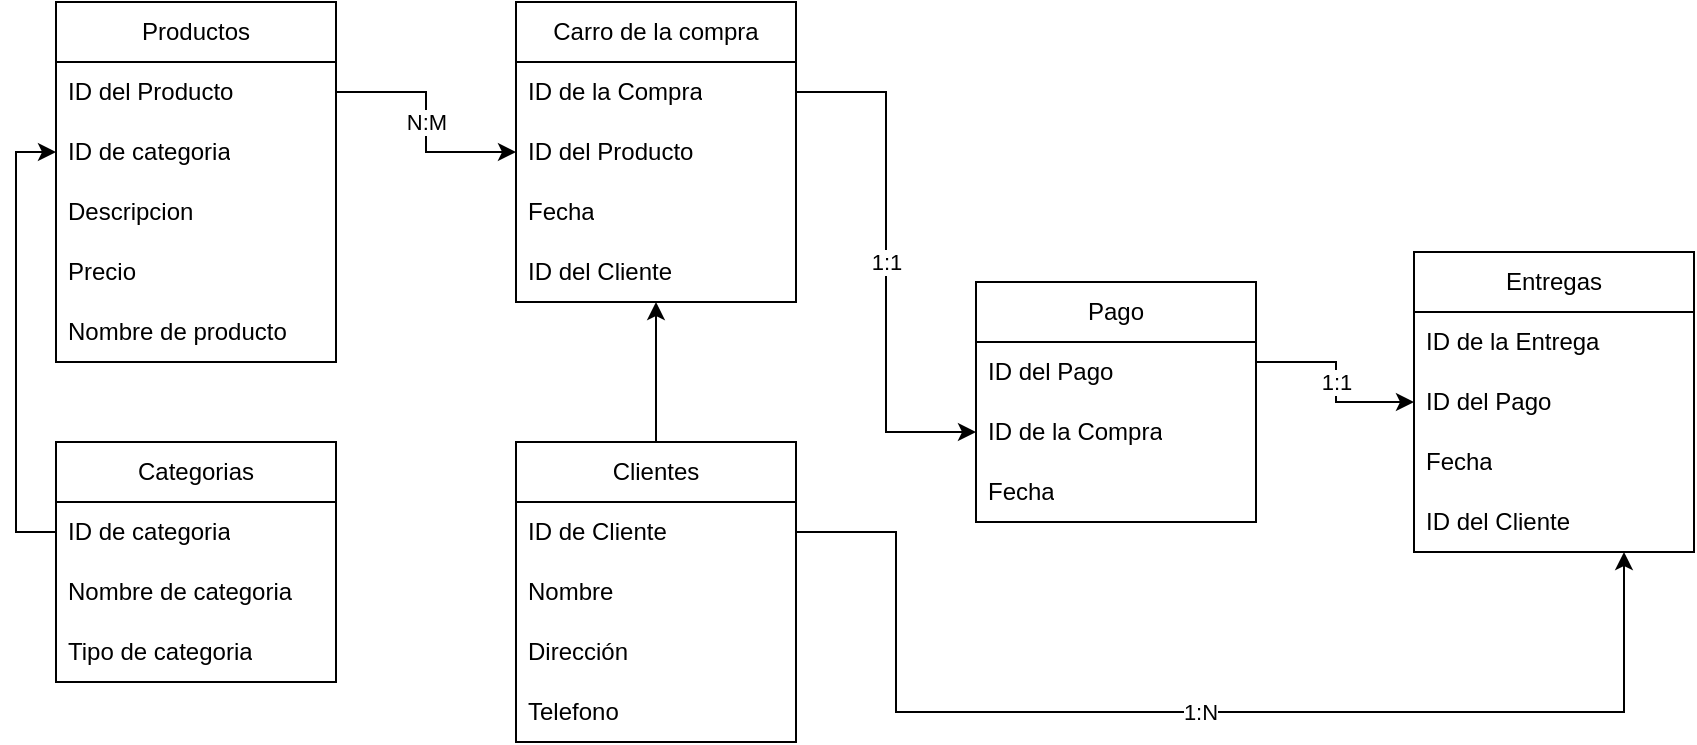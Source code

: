 <mxfile version="21.1.5" type="github">
  <diagram name="Página-1" id="9ZS-Jl-BbvdF4fHM1z0S">
    <mxGraphModel dx="1434" dy="782" grid="1" gridSize="10" guides="1" tooltips="1" connect="1" arrows="1" fold="1" page="1" pageScale="1" pageWidth="827" pageHeight="1169" math="0" shadow="0">
      <root>
        <mxCell id="0" />
        <mxCell id="1" parent="0" />
        <mxCell id="hvve4yksU9IOmXk8yyJ8-1" value="Categorias" style="swimlane;fontStyle=0;childLayout=stackLayout;horizontal=1;startSize=30;horizontalStack=0;resizeParent=1;resizeParentMax=0;resizeLast=0;collapsible=1;marginBottom=0;whiteSpace=wrap;html=1;" vertex="1" parent="1">
          <mxGeometry x="70" y="330" width="140" height="120" as="geometry" />
        </mxCell>
        <mxCell id="hvve4yksU9IOmXk8yyJ8-2" value="ID de categoria" style="text;strokeColor=none;fillColor=none;align=left;verticalAlign=middle;spacingLeft=4;spacingRight=4;overflow=hidden;points=[[0,0.5],[1,0.5]];portConstraint=eastwest;rotatable=0;whiteSpace=wrap;html=1;" vertex="1" parent="hvve4yksU9IOmXk8yyJ8-1">
          <mxGeometry y="30" width="140" height="30" as="geometry" />
        </mxCell>
        <mxCell id="hvve4yksU9IOmXk8yyJ8-3" value="Nombre de categoria" style="text;strokeColor=none;fillColor=none;align=left;verticalAlign=middle;spacingLeft=4;spacingRight=4;overflow=hidden;points=[[0,0.5],[1,0.5]];portConstraint=eastwest;rotatable=0;whiteSpace=wrap;html=1;" vertex="1" parent="hvve4yksU9IOmXk8yyJ8-1">
          <mxGeometry y="60" width="140" height="30" as="geometry" />
        </mxCell>
        <mxCell id="hvve4yksU9IOmXk8yyJ8-4" value="Tipo de categoria" style="text;strokeColor=none;fillColor=none;align=left;verticalAlign=middle;spacingLeft=4;spacingRight=4;overflow=hidden;points=[[0,0.5],[1,0.5]];portConstraint=eastwest;rotatable=0;whiteSpace=wrap;html=1;" vertex="1" parent="hvve4yksU9IOmXk8yyJ8-1">
          <mxGeometry y="90" width="140" height="30" as="geometry" />
        </mxCell>
        <mxCell id="hvve4yksU9IOmXk8yyJ8-5" value="Carro de la compra" style="swimlane;fontStyle=0;childLayout=stackLayout;horizontal=1;startSize=30;horizontalStack=0;resizeParent=1;resizeParentMax=0;resizeLast=0;collapsible=1;marginBottom=0;whiteSpace=wrap;html=1;" vertex="1" parent="1">
          <mxGeometry x="300" y="110" width="140" height="150" as="geometry" />
        </mxCell>
        <mxCell id="hvve4yksU9IOmXk8yyJ8-6" value="ID de la Compra" style="text;strokeColor=none;fillColor=none;align=left;verticalAlign=middle;spacingLeft=4;spacingRight=4;overflow=hidden;points=[[0,0.5],[1,0.5]];portConstraint=eastwest;rotatable=0;whiteSpace=wrap;html=1;" vertex="1" parent="hvve4yksU9IOmXk8yyJ8-5">
          <mxGeometry y="30" width="140" height="30" as="geometry" />
        </mxCell>
        <mxCell id="hvve4yksU9IOmXk8yyJ8-39" value="ID del Producto" style="text;strokeColor=none;fillColor=none;align=left;verticalAlign=middle;spacingLeft=4;spacingRight=4;overflow=hidden;points=[[0,0.5],[1,0.5]];portConstraint=eastwest;rotatable=0;whiteSpace=wrap;html=1;" vertex="1" parent="hvve4yksU9IOmXk8yyJ8-5">
          <mxGeometry y="60" width="140" height="30" as="geometry" />
        </mxCell>
        <mxCell id="hvve4yksU9IOmXk8yyJ8-8" value="Fecha" style="text;strokeColor=none;fillColor=none;align=left;verticalAlign=middle;spacingLeft=4;spacingRight=4;overflow=hidden;points=[[0,0.5],[1,0.5]];portConstraint=eastwest;rotatable=0;whiteSpace=wrap;html=1;" vertex="1" parent="hvve4yksU9IOmXk8yyJ8-5">
          <mxGeometry y="90" width="140" height="30" as="geometry" />
        </mxCell>
        <mxCell id="hvve4yksU9IOmXk8yyJ8-7" value="ID del Cliente" style="text;strokeColor=none;fillColor=none;align=left;verticalAlign=middle;spacingLeft=4;spacingRight=4;overflow=hidden;points=[[0,0.5],[1,0.5]];portConstraint=eastwest;rotatable=0;whiteSpace=wrap;html=1;" vertex="1" parent="hvve4yksU9IOmXk8yyJ8-5">
          <mxGeometry y="120" width="140" height="30" as="geometry" />
        </mxCell>
        <mxCell id="hvve4yksU9IOmXk8yyJ8-9" value="Entregas" style="swimlane;fontStyle=0;childLayout=stackLayout;horizontal=1;startSize=30;horizontalStack=0;resizeParent=1;resizeParentMax=0;resizeLast=0;collapsible=1;marginBottom=0;whiteSpace=wrap;html=1;" vertex="1" parent="1">
          <mxGeometry x="749" y="235" width="140" height="150" as="geometry" />
        </mxCell>
        <mxCell id="hvve4yksU9IOmXk8yyJ8-10" value="ID de la Entrega" style="text;strokeColor=none;fillColor=none;align=left;verticalAlign=middle;spacingLeft=4;spacingRight=4;overflow=hidden;points=[[0,0.5],[1,0.5]];portConstraint=eastwest;rotatable=0;whiteSpace=wrap;html=1;" vertex="1" parent="hvve4yksU9IOmXk8yyJ8-9">
          <mxGeometry y="30" width="140" height="30" as="geometry" />
        </mxCell>
        <mxCell id="hvve4yksU9IOmXk8yyJ8-45" value="ID del Pago" style="text;strokeColor=none;fillColor=none;align=left;verticalAlign=middle;spacingLeft=4;spacingRight=4;overflow=hidden;points=[[0,0.5],[1,0.5]];portConstraint=eastwest;rotatable=0;whiteSpace=wrap;html=1;" vertex="1" parent="hvve4yksU9IOmXk8yyJ8-9">
          <mxGeometry y="60" width="140" height="30" as="geometry" />
        </mxCell>
        <mxCell id="hvve4yksU9IOmXk8yyJ8-12" value="Fecha" style="text;strokeColor=none;fillColor=none;align=left;verticalAlign=middle;spacingLeft=4;spacingRight=4;overflow=hidden;points=[[0,0.5],[1,0.5]];portConstraint=eastwest;rotatable=0;whiteSpace=wrap;html=1;" vertex="1" parent="hvve4yksU9IOmXk8yyJ8-9">
          <mxGeometry y="90" width="140" height="30" as="geometry" />
        </mxCell>
        <mxCell id="hvve4yksU9IOmXk8yyJ8-11" value="ID del Cliente" style="text;strokeColor=none;fillColor=none;align=left;verticalAlign=middle;spacingLeft=4;spacingRight=4;overflow=hidden;points=[[0,0.5],[1,0.5]];portConstraint=eastwest;rotatable=0;whiteSpace=wrap;html=1;" vertex="1" parent="hvve4yksU9IOmXk8yyJ8-9">
          <mxGeometry y="120" width="140" height="30" as="geometry" />
        </mxCell>
        <mxCell id="hvve4yksU9IOmXk8yyJ8-29" style="edgeStyle=orthogonalEdgeStyle;rounded=0;orthogonalLoop=1;jettySize=auto;html=1;entryX=0.5;entryY=1;entryDx=0;entryDy=0;" edge="1" parent="1" source="hvve4yksU9IOmXk8yyJ8-13" target="hvve4yksU9IOmXk8yyJ8-5">
          <mxGeometry relative="1" as="geometry" />
        </mxCell>
        <mxCell id="hvve4yksU9IOmXk8yyJ8-13" value="Clientes" style="swimlane;fontStyle=0;childLayout=stackLayout;horizontal=1;startSize=30;horizontalStack=0;resizeParent=1;resizeParentMax=0;resizeLast=0;collapsible=1;marginBottom=0;whiteSpace=wrap;html=1;" vertex="1" parent="1">
          <mxGeometry x="300" y="330" width="140" height="150" as="geometry" />
        </mxCell>
        <mxCell id="hvve4yksU9IOmXk8yyJ8-14" value="ID de Cliente" style="text;strokeColor=none;fillColor=none;align=left;verticalAlign=middle;spacingLeft=4;spacingRight=4;overflow=hidden;points=[[0,0.5],[1,0.5]];portConstraint=eastwest;rotatable=0;whiteSpace=wrap;html=1;" vertex="1" parent="hvve4yksU9IOmXk8yyJ8-13">
          <mxGeometry y="30" width="140" height="30" as="geometry" />
        </mxCell>
        <mxCell id="hvve4yksU9IOmXk8yyJ8-15" value="Nombre&lt;span style=&quot;white-space: pre;&quot;&gt;	&lt;/span&gt;" style="text;strokeColor=none;fillColor=none;align=left;verticalAlign=middle;spacingLeft=4;spacingRight=4;overflow=hidden;points=[[0,0.5],[1,0.5]];portConstraint=eastwest;rotatable=0;whiteSpace=wrap;html=1;" vertex="1" parent="hvve4yksU9IOmXk8yyJ8-13">
          <mxGeometry y="60" width="140" height="30" as="geometry" />
        </mxCell>
        <mxCell id="hvve4yksU9IOmXk8yyJ8-25" value="Dirección" style="text;strokeColor=none;fillColor=none;align=left;verticalAlign=middle;spacingLeft=4;spacingRight=4;overflow=hidden;points=[[0,0.5],[1,0.5]];portConstraint=eastwest;rotatable=0;whiteSpace=wrap;html=1;" vertex="1" parent="hvve4yksU9IOmXk8yyJ8-13">
          <mxGeometry y="90" width="140" height="30" as="geometry" />
        </mxCell>
        <mxCell id="hvve4yksU9IOmXk8yyJ8-16" value="Telefono" style="text;strokeColor=none;fillColor=none;align=left;verticalAlign=middle;spacingLeft=4;spacingRight=4;overflow=hidden;points=[[0,0.5],[1,0.5]];portConstraint=eastwest;rotatable=0;whiteSpace=wrap;html=1;" vertex="1" parent="hvve4yksU9IOmXk8yyJ8-13">
          <mxGeometry y="120" width="140" height="30" as="geometry" />
        </mxCell>
        <mxCell id="hvve4yksU9IOmXk8yyJ8-17" value="Productos" style="swimlane;fontStyle=0;childLayout=stackLayout;horizontal=1;startSize=30;horizontalStack=0;resizeParent=1;resizeParentMax=0;resizeLast=0;collapsible=1;marginBottom=0;whiteSpace=wrap;html=1;" vertex="1" parent="1">
          <mxGeometry x="70" y="110" width="140" height="180" as="geometry" />
        </mxCell>
        <mxCell id="hvve4yksU9IOmXk8yyJ8-18" value="ID del Producto" style="text;strokeColor=none;fillColor=none;align=left;verticalAlign=middle;spacingLeft=4;spacingRight=4;overflow=hidden;points=[[0,0.5],[1,0.5]];portConstraint=eastwest;rotatable=0;whiteSpace=wrap;html=1;" vertex="1" parent="hvve4yksU9IOmXk8yyJ8-17">
          <mxGeometry y="30" width="140" height="30" as="geometry" />
        </mxCell>
        <mxCell id="hvve4yksU9IOmXk8yyJ8-19" value="ID de categoria" style="text;strokeColor=none;fillColor=none;align=left;verticalAlign=middle;spacingLeft=4;spacingRight=4;overflow=hidden;points=[[0,0.5],[1,0.5]];portConstraint=eastwest;rotatable=0;whiteSpace=wrap;html=1;" vertex="1" parent="hvve4yksU9IOmXk8yyJ8-17">
          <mxGeometry y="60" width="140" height="30" as="geometry" />
        </mxCell>
        <mxCell id="hvve4yksU9IOmXk8yyJ8-37" value="Descripcion" style="text;strokeColor=none;fillColor=none;align=left;verticalAlign=middle;spacingLeft=4;spacingRight=4;overflow=hidden;points=[[0,0.5],[1,0.5]];portConstraint=eastwest;rotatable=0;whiteSpace=wrap;html=1;" vertex="1" parent="hvve4yksU9IOmXk8yyJ8-17">
          <mxGeometry y="90" width="140" height="30" as="geometry" />
        </mxCell>
        <mxCell id="hvve4yksU9IOmXk8yyJ8-40" value="Precio" style="text;strokeColor=none;fillColor=none;align=left;verticalAlign=middle;spacingLeft=4;spacingRight=4;overflow=hidden;points=[[0,0.5],[1,0.5]];portConstraint=eastwest;rotatable=0;whiteSpace=wrap;html=1;" vertex="1" parent="hvve4yksU9IOmXk8yyJ8-17">
          <mxGeometry y="120" width="140" height="30" as="geometry" />
        </mxCell>
        <mxCell id="hvve4yksU9IOmXk8yyJ8-20" value="Nombre de producto" style="text;strokeColor=none;fillColor=none;align=left;verticalAlign=middle;spacingLeft=4;spacingRight=4;overflow=hidden;points=[[0,0.5],[1,0.5]];portConstraint=eastwest;rotatable=0;whiteSpace=wrap;html=1;" vertex="1" parent="hvve4yksU9IOmXk8yyJ8-17">
          <mxGeometry y="150" width="140" height="30" as="geometry" />
        </mxCell>
        <mxCell id="hvve4yksU9IOmXk8yyJ8-33" value="1:1" style="edgeStyle=orthogonalEdgeStyle;rounded=0;orthogonalLoop=1;jettySize=auto;html=1;entryX=0;entryY=0.5;entryDx=0;entryDy=0;" edge="1" parent="1" source="hvve4yksU9IOmXk8yyJ8-21" target="hvve4yksU9IOmXk8yyJ8-9">
          <mxGeometry relative="1" as="geometry">
            <Array as="points">
              <mxPoint x="710" y="290" />
              <mxPoint x="710" y="310" />
            </Array>
          </mxGeometry>
        </mxCell>
        <mxCell id="hvve4yksU9IOmXk8yyJ8-21" value="Pago" style="swimlane;fontStyle=0;childLayout=stackLayout;horizontal=1;startSize=30;horizontalStack=0;resizeParent=1;resizeParentMax=0;resizeLast=0;collapsible=1;marginBottom=0;whiteSpace=wrap;html=1;" vertex="1" parent="1">
          <mxGeometry x="530" y="250" width="140" height="120" as="geometry" />
        </mxCell>
        <mxCell id="hvve4yksU9IOmXk8yyJ8-22" value="ID del Pago" style="text;strokeColor=none;fillColor=none;align=left;verticalAlign=middle;spacingLeft=4;spacingRight=4;overflow=hidden;points=[[0,0.5],[1,0.5]];portConstraint=eastwest;rotatable=0;whiteSpace=wrap;html=1;" vertex="1" parent="hvve4yksU9IOmXk8yyJ8-21">
          <mxGeometry y="30" width="140" height="30" as="geometry" />
        </mxCell>
        <mxCell id="hvve4yksU9IOmXk8yyJ8-23" value="ID de la Compra" style="text;strokeColor=none;fillColor=none;align=left;verticalAlign=middle;spacingLeft=4;spacingRight=4;overflow=hidden;points=[[0,0.5],[1,0.5]];portConstraint=eastwest;rotatable=0;whiteSpace=wrap;html=1;" vertex="1" parent="hvve4yksU9IOmXk8yyJ8-21">
          <mxGeometry y="60" width="140" height="30" as="geometry" />
        </mxCell>
        <mxCell id="hvve4yksU9IOmXk8yyJ8-24" value="Fecha" style="text;strokeColor=none;fillColor=none;align=left;verticalAlign=middle;spacingLeft=4;spacingRight=4;overflow=hidden;points=[[0,0.5],[1,0.5]];portConstraint=eastwest;rotatable=0;whiteSpace=wrap;html=1;" vertex="1" parent="hvve4yksU9IOmXk8yyJ8-21">
          <mxGeometry y="90" width="140" height="30" as="geometry" />
        </mxCell>
        <mxCell id="hvve4yksU9IOmXk8yyJ8-41" value="1:N" style="edgeStyle=orthogonalEdgeStyle;rounded=0;orthogonalLoop=1;jettySize=auto;html=1;entryX=0.75;entryY=1;entryDx=0;entryDy=0;exitX=1;exitY=0.5;exitDx=0;exitDy=0;" edge="1" parent="1" source="hvve4yksU9IOmXk8yyJ8-14" target="hvve4yksU9IOmXk8yyJ8-9">
          <mxGeometry relative="1" as="geometry">
            <mxPoint x="870" y="410" as="targetPoint" />
            <Array as="points">
              <mxPoint x="490" y="375" />
              <mxPoint x="490" y="465" />
              <mxPoint x="854" y="465" />
            </Array>
          </mxGeometry>
        </mxCell>
        <mxCell id="hvve4yksU9IOmXk8yyJ8-46" value="N:M" style="edgeStyle=orthogonalEdgeStyle;rounded=0;orthogonalLoop=1;jettySize=auto;html=1;" edge="1" parent="1" source="hvve4yksU9IOmXk8yyJ8-18" target="hvve4yksU9IOmXk8yyJ8-39">
          <mxGeometry relative="1" as="geometry" />
        </mxCell>
        <mxCell id="hvve4yksU9IOmXk8yyJ8-47" value="1:1" style="edgeStyle=orthogonalEdgeStyle;rounded=0;orthogonalLoop=1;jettySize=auto;html=1;entryX=0;entryY=0.5;entryDx=0;entryDy=0;" edge="1" parent="1" source="hvve4yksU9IOmXk8yyJ8-6" target="hvve4yksU9IOmXk8yyJ8-23">
          <mxGeometry relative="1" as="geometry" />
        </mxCell>
        <mxCell id="hvve4yksU9IOmXk8yyJ8-49" style="edgeStyle=orthogonalEdgeStyle;rounded=0;orthogonalLoop=1;jettySize=auto;html=1;entryX=0;entryY=0.5;entryDx=0;entryDy=0;" edge="1" parent="1" source="hvve4yksU9IOmXk8yyJ8-2" target="hvve4yksU9IOmXk8yyJ8-19">
          <mxGeometry relative="1" as="geometry" />
        </mxCell>
      </root>
    </mxGraphModel>
  </diagram>
</mxfile>
